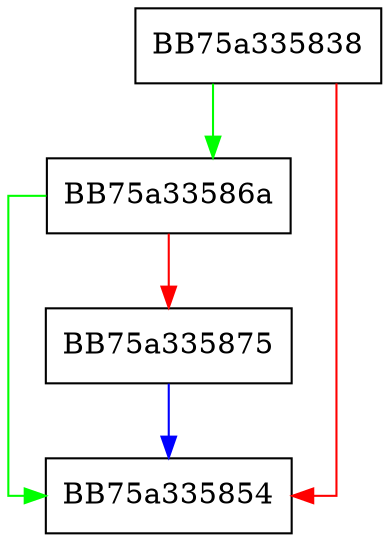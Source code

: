 digraph set_operand_wsize {
  node [shape="box"];
  graph [splines=ortho];
  BB75a335838 -> BB75a33586a [color="green"];
  BB75a335838 -> BB75a335854 [color="red"];
  BB75a33586a -> BB75a335854 [color="green"];
  BB75a33586a -> BB75a335875 [color="red"];
  BB75a335875 -> BB75a335854 [color="blue"];
}